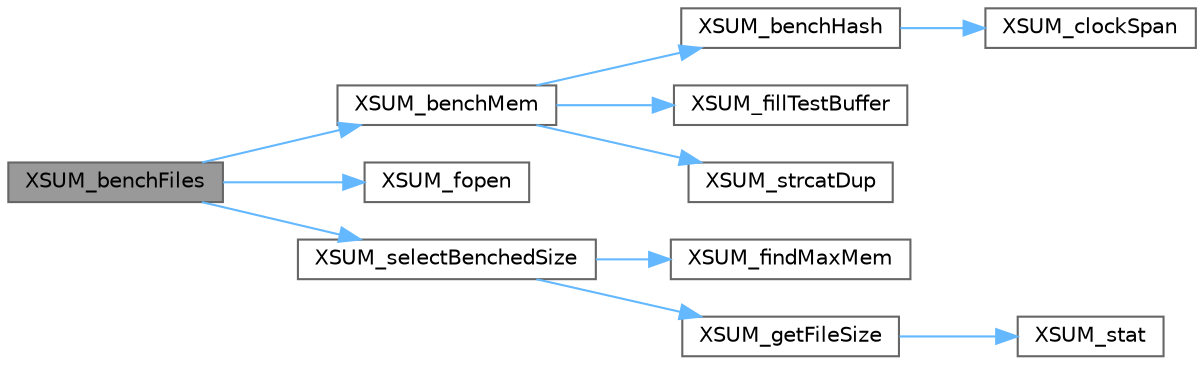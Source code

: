 digraph "XSUM_benchFiles"
{
 // LATEX_PDF_SIZE
  bgcolor="transparent";
  edge [fontname=Helvetica,fontsize=10,labelfontname=Helvetica,labelfontsize=10];
  node [fontname=Helvetica,fontsize=10,shape=box,height=0.2,width=0.4];
  rankdir="LR";
  Node1 [id="Node000001",label="XSUM_benchFiles",height=0.2,width=0.4,color="gray40", fillcolor="grey60", style="filled", fontcolor="black",tooltip=" "];
  Node1 -> Node2 [id="edge1_Node000001_Node000002",color="steelblue1",style="solid",tooltip=" "];
  Node2 [id="Node000002",label="XSUM_benchMem",height=0.2,width=0.4,color="grey40", fillcolor="white", style="filled",URL="$xsum__bench_8c.html#a4b11f873ac3ebcbf8c9d4829884df9e6",tooltip=" "];
  Node2 -> Node3 [id="edge2_Node000002_Node000003",color="steelblue1",style="solid",tooltip=" "];
  Node3 [id="Node000003",label="XSUM_benchHash",height=0.2,width=0.4,color="grey40", fillcolor="white", style="filled",URL="$xsum__bench_8c.html#a12f9c60d0f129e83b37474b1860daccb",tooltip=" "];
  Node3 -> Node4 [id="edge3_Node000003_Node000004",color="steelblue1",style="solid",tooltip=" "];
  Node4 [id="Node000004",label="XSUM_clockSpan",height=0.2,width=0.4,color="grey40", fillcolor="white", style="filled",URL="$xsum__bench_8c.html#afcf5e1abe676c753f6c312ce49db41f2",tooltip=" "];
  Node2 -> Node5 [id="edge4_Node000002_Node000005",color="steelblue1",style="solid",tooltip=" "];
  Node5 [id="Node000005",label="XSUM_fillTestBuffer",height=0.2,width=0.4,color="grey40", fillcolor="white", style="filled",URL="$xsum__sanity__check_8c.html#ab85bd9dc6dc0628dd469e41432a41fda",tooltip=" "];
  Node2 -> Node6 [id="edge5_Node000002_Node000006",color="steelblue1",style="solid",tooltip=" "];
  Node6 [id="Node000006",label="XSUM_strcatDup",height=0.2,width=0.4,color="grey40", fillcolor="white", style="filled",URL="$xsum__bench_8c.html#a476e9c4f31828f734992d640a359061e",tooltip=" "];
  Node1 -> Node7 [id="edge6_Node000001_Node000007",color="steelblue1",style="solid",tooltip=" "];
  Node7 [id="Node000007",label="XSUM_fopen",height=0.2,width=0.4,color="grey40", fillcolor="white", style="filled",URL="$xsum__os__specific_8c.html#aa03c3c6d260551e4f82736a6af9d22ae",tooltip=" "];
  Node1 -> Node8 [id="edge7_Node000001_Node000008",color="steelblue1",style="solid",tooltip=" "];
  Node8 [id="Node000008",label="XSUM_selectBenchedSize",height=0.2,width=0.4,color="grey40", fillcolor="white", style="filled",URL="$xsum__bench_8c.html#a088e5d4f64a05e9d936f37eac9e8279f",tooltip=" "];
  Node8 -> Node9 [id="edge8_Node000008_Node000009",color="steelblue1",style="solid",tooltip=" "];
  Node9 [id="Node000009",label="XSUM_findMaxMem",height=0.2,width=0.4,color="grey40", fillcolor="white", style="filled",URL="$xsum__bench_8c.html#a0fdd53a3e367c01ced244bc593f06f5b",tooltip=" "];
  Node8 -> Node10 [id="edge9_Node000008_Node000010",color="steelblue1",style="solid",tooltip=" "];
  Node10 [id="Node000010",label="XSUM_getFileSize",height=0.2,width=0.4,color="grey40", fillcolor="white", style="filled",URL="$xsum__os__specific_8c.html#a75a9502a7046bd992bc60b069026ee6f",tooltip=" "];
  Node10 -> Node11 [id="edge10_Node000010_Node000011",color="steelblue1",style="solid",tooltip=" "];
  Node11 [id="Node000011",label="XSUM_stat",height=0.2,width=0.4,color="grey40", fillcolor="white", style="filled",URL="$xsum__os__specific_8c.html#a1a85b7b768b4cccb54c6cb2e45929990",tooltip=" "];
}
